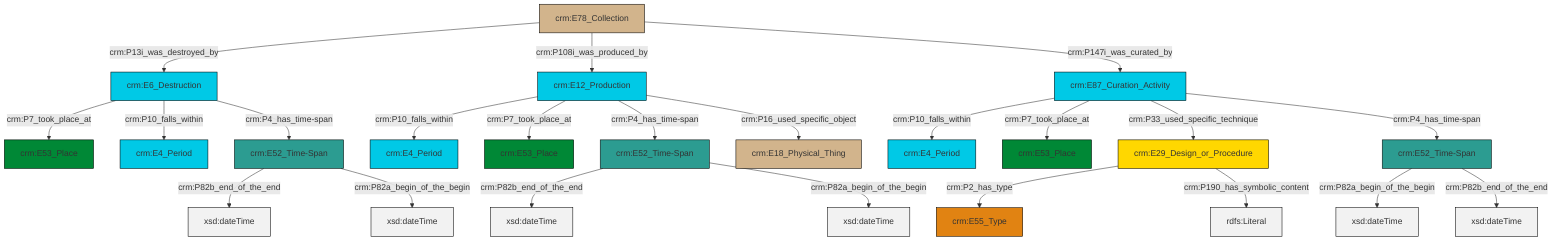 graph TD
classDef Literal fill:#f2f2f2,stroke:#000000;
classDef CRM_Entity fill:#FFFFFF,stroke:#000000;
classDef Temporal_Entity fill:#00C9E6, stroke:#000000;
classDef Type fill:#E18312, stroke:#000000;
classDef Time-Span fill:#2C9C91, stroke:#000000;
classDef Appellation fill:#FFEB7F, stroke:#000000;
classDef Place fill:#008836, stroke:#000000;
classDef Persistent_Item fill:#B266B2, stroke:#000000;
classDef Conceptual_Object fill:#FFD700, stroke:#000000;
classDef Physical_Thing fill:#D2B48C, stroke:#000000;
classDef Actor fill:#f58aad, stroke:#000000;
classDef PC_Classes fill:#4ce600, stroke:#000000;
classDef Multi fill:#cccccc,stroke:#000000;

2["crm:E52_Time-Span"]:::Time-Span -->|crm:P82b_end_of_the_end| 3[xsd:dateTime]:::Literal
4["crm:E87_Curation_Activity"]:::Temporal_Entity -->|crm:P10_falls_within| 0["crm:E4_Period"]:::Temporal_Entity
5["crm:E78_Collection"]:::Physical_Thing -->|crm:P13i_was_destroyed_by| 6["crm:E6_Destruction"]:::Temporal_Entity
5["crm:E78_Collection"]:::Physical_Thing -->|crm:P108i_was_produced_by| 9["crm:E12_Production"]:::Temporal_Entity
6["crm:E6_Destruction"]:::Temporal_Entity -->|crm:P7_took_place_at| 10["crm:E53_Place"]:::Place
13["crm:E29_Design_or_Procedure"]:::Conceptual_Object -->|crm:P2_has_type| 14["crm:E55_Type"]:::Type
4["crm:E87_Curation_Activity"]:::Temporal_Entity -->|crm:P7_took_place_at| 7["crm:E53_Place"]:::Place
2["crm:E52_Time-Span"]:::Time-Span -->|crm:P82a_begin_of_the_begin| 15[xsd:dateTime]:::Literal
6["crm:E6_Destruction"]:::Temporal_Entity -->|crm:P10_falls_within| 17["crm:E4_Period"]:::Temporal_Entity
9["crm:E12_Production"]:::Temporal_Entity -->|crm:P10_falls_within| 19["crm:E4_Period"]:::Temporal_Entity
11["crm:E52_Time-Span"]:::Time-Span -->|crm:P82b_end_of_the_end| 20[xsd:dateTime]:::Literal
4["crm:E87_Curation_Activity"]:::Temporal_Entity -->|crm:P33_used_specific_technique| 13["crm:E29_Design_or_Procedure"]:::Conceptual_Object
13["crm:E29_Design_or_Procedure"]:::Conceptual_Object -->|crm:P190_has_symbolic_content| 22[rdfs:Literal]:::Literal
9["crm:E12_Production"]:::Temporal_Entity -->|crm:P7_took_place_at| 23["crm:E53_Place"]:::Place
11["crm:E52_Time-Span"]:::Time-Span -->|crm:P82a_begin_of_the_begin| 24[xsd:dateTime]:::Literal
6["crm:E6_Destruction"]:::Temporal_Entity -->|crm:P4_has_time-span| 2["crm:E52_Time-Span"]:::Time-Span
9["crm:E12_Production"]:::Temporal_Entity -->|crm:P4_has_time-span| 11["crm:E52_Time-Span"]:::Time-Span
29["crm:E52_Time-Span"]:::Time-Span -->|crm:P82a_begin_of_the_begin| 30[xsd:dateTime]:::Literal
29["crm:E52_Time-Span"]:::Time-Span -->|crm:P82b_end_of_the_end| 31[xsd:dateTime]:::Literal
4["crm:E87_Curation_Activity"]:::Temporal_Entity -->|crm:P4_has_time-span| 29["crm:E52_Time-Span"]:::Time-Span
5["crm:E78_Collection"]:::Physical_Thing -->|crm:P147i_was_curated_by| 4["crm:E87_Curation_Activity"]:::Temporal_Entity
9["crm:E12_Production"]:::Temporal_Entity -->|crm:P16_used_specific_object| 36["crm:E18_Physical_Thing"]:::Physical_Thing